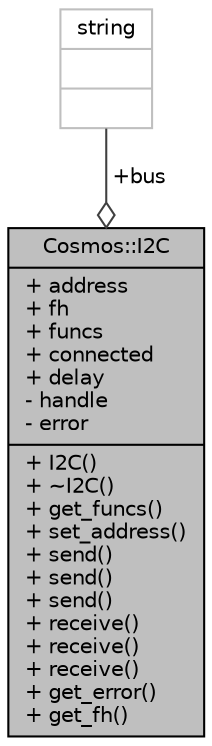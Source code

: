 digraph "Cosmos::I2C"
{
 // INTERACTIVE_SVG=YES
  edge [fontname="Helvetica",fontsize="10",labelfontname="Helvetica",labelfontsize="10"];
  node [fontname="Helvetica",fontsize="10",shape=record];
  Node1 [label="{Cosmos::I2C\n|+ address\l+ fh\l+ funcs\l+ connected\l+ delay\l- handle\l- error\l|+ I2C()\l+ ~I2C()\l+ get_funcs()\l+ set_address()\l+ send()\l+ send()\l+ send()\l+ receive()\l+ receive()\l+ receive()\l+ get_error()\l+ get_fh()\l}",height=0.2,width=0.4,color="black", fillcolor="grey75", style="filled", fontcolor="black"];
  Node2 -> Node1 [color="grey25",fontsize="10",style="solid",label=" +bus" ,arrowhead="odiamond",fontname="Helvetica"];
  Node2 [label="{string\n||}",height=0.2,width=0.4,color="grey75", fillcolor="white", style="filled"];
}

